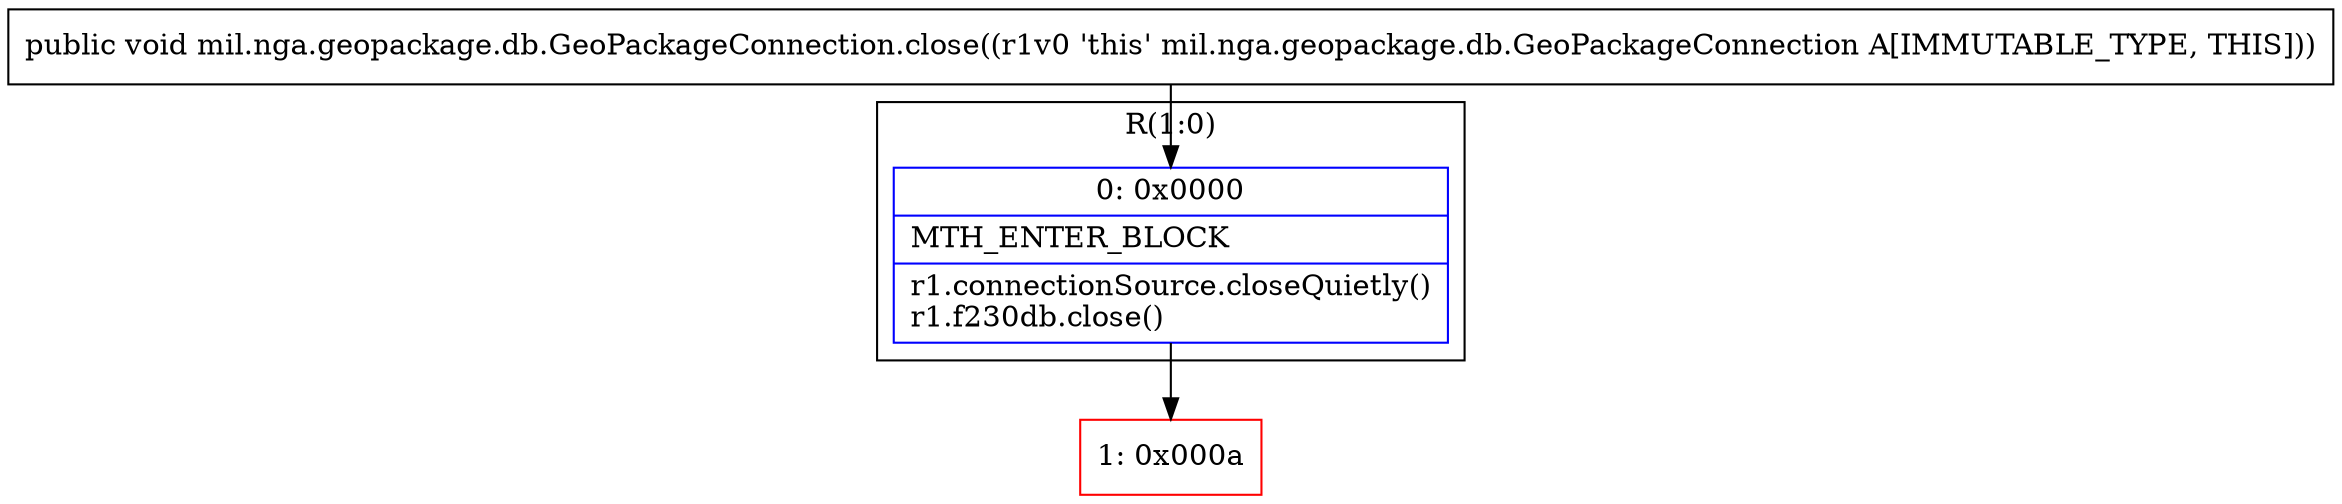 digraph "CFG formil.nga.geopackage.db.GeoPackageConnection.close()V" {
subgraph cluster_Region_152661707 {
label = "R(1:0)";
node [shape=record,color=blue];
Node_0 [shape=record,label="{0\:\ 0x0000|MTH_ENTER_BLOCK\l|r1.connectionSource.closeQuietly()\lr1.f230db.close()\l}"];
}
Node_1 [shape=record,color=red,label="{1\:\ 0x000a}"];
MethodNode[shape=record,label="{public void mil.nga.geopackage.db.GeoPackageConnection.close((r1v0 'this' mil.nga.geopackage.db.GeoPackageConnection A[IMMUTABLE_TYPE, THIS])) }"];
MethodNode -> Node_0;
Node_0 -> Node_1;
}

